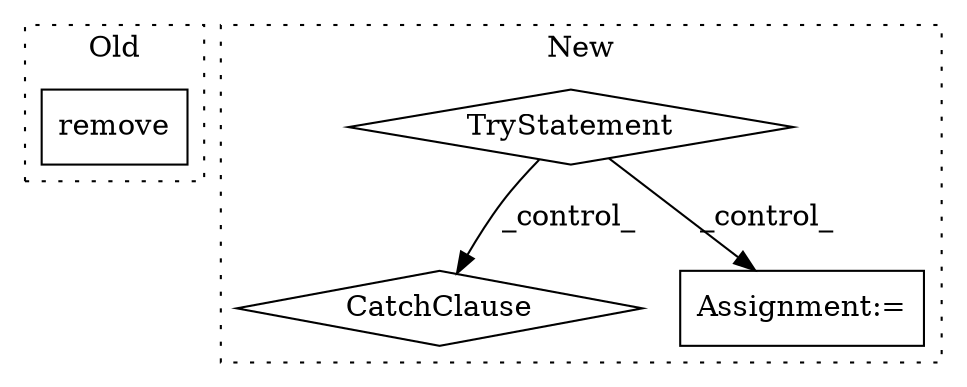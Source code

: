 digraph G {
subgraph cluster0 {
1 [label="remove" a="32" s="18862,18870" l="7,1" shape="box"];
label = "Old";
style="dotted";
}
subgraph cluster1 {
2 [label="CatchClause" a="12" s="18348,18381" l="11,2" shape="diamond"];
3 [label="TryStatement" a="54" s="18296" l="4" shape="diamond"];
4 [label="Assignment:=" a="7" s="18318" l="1" shape="box"];
label = "New";
style="dotted";
}
3 -> 2 [label="_control_"];
3 -> 4 [label="_control_"];
}